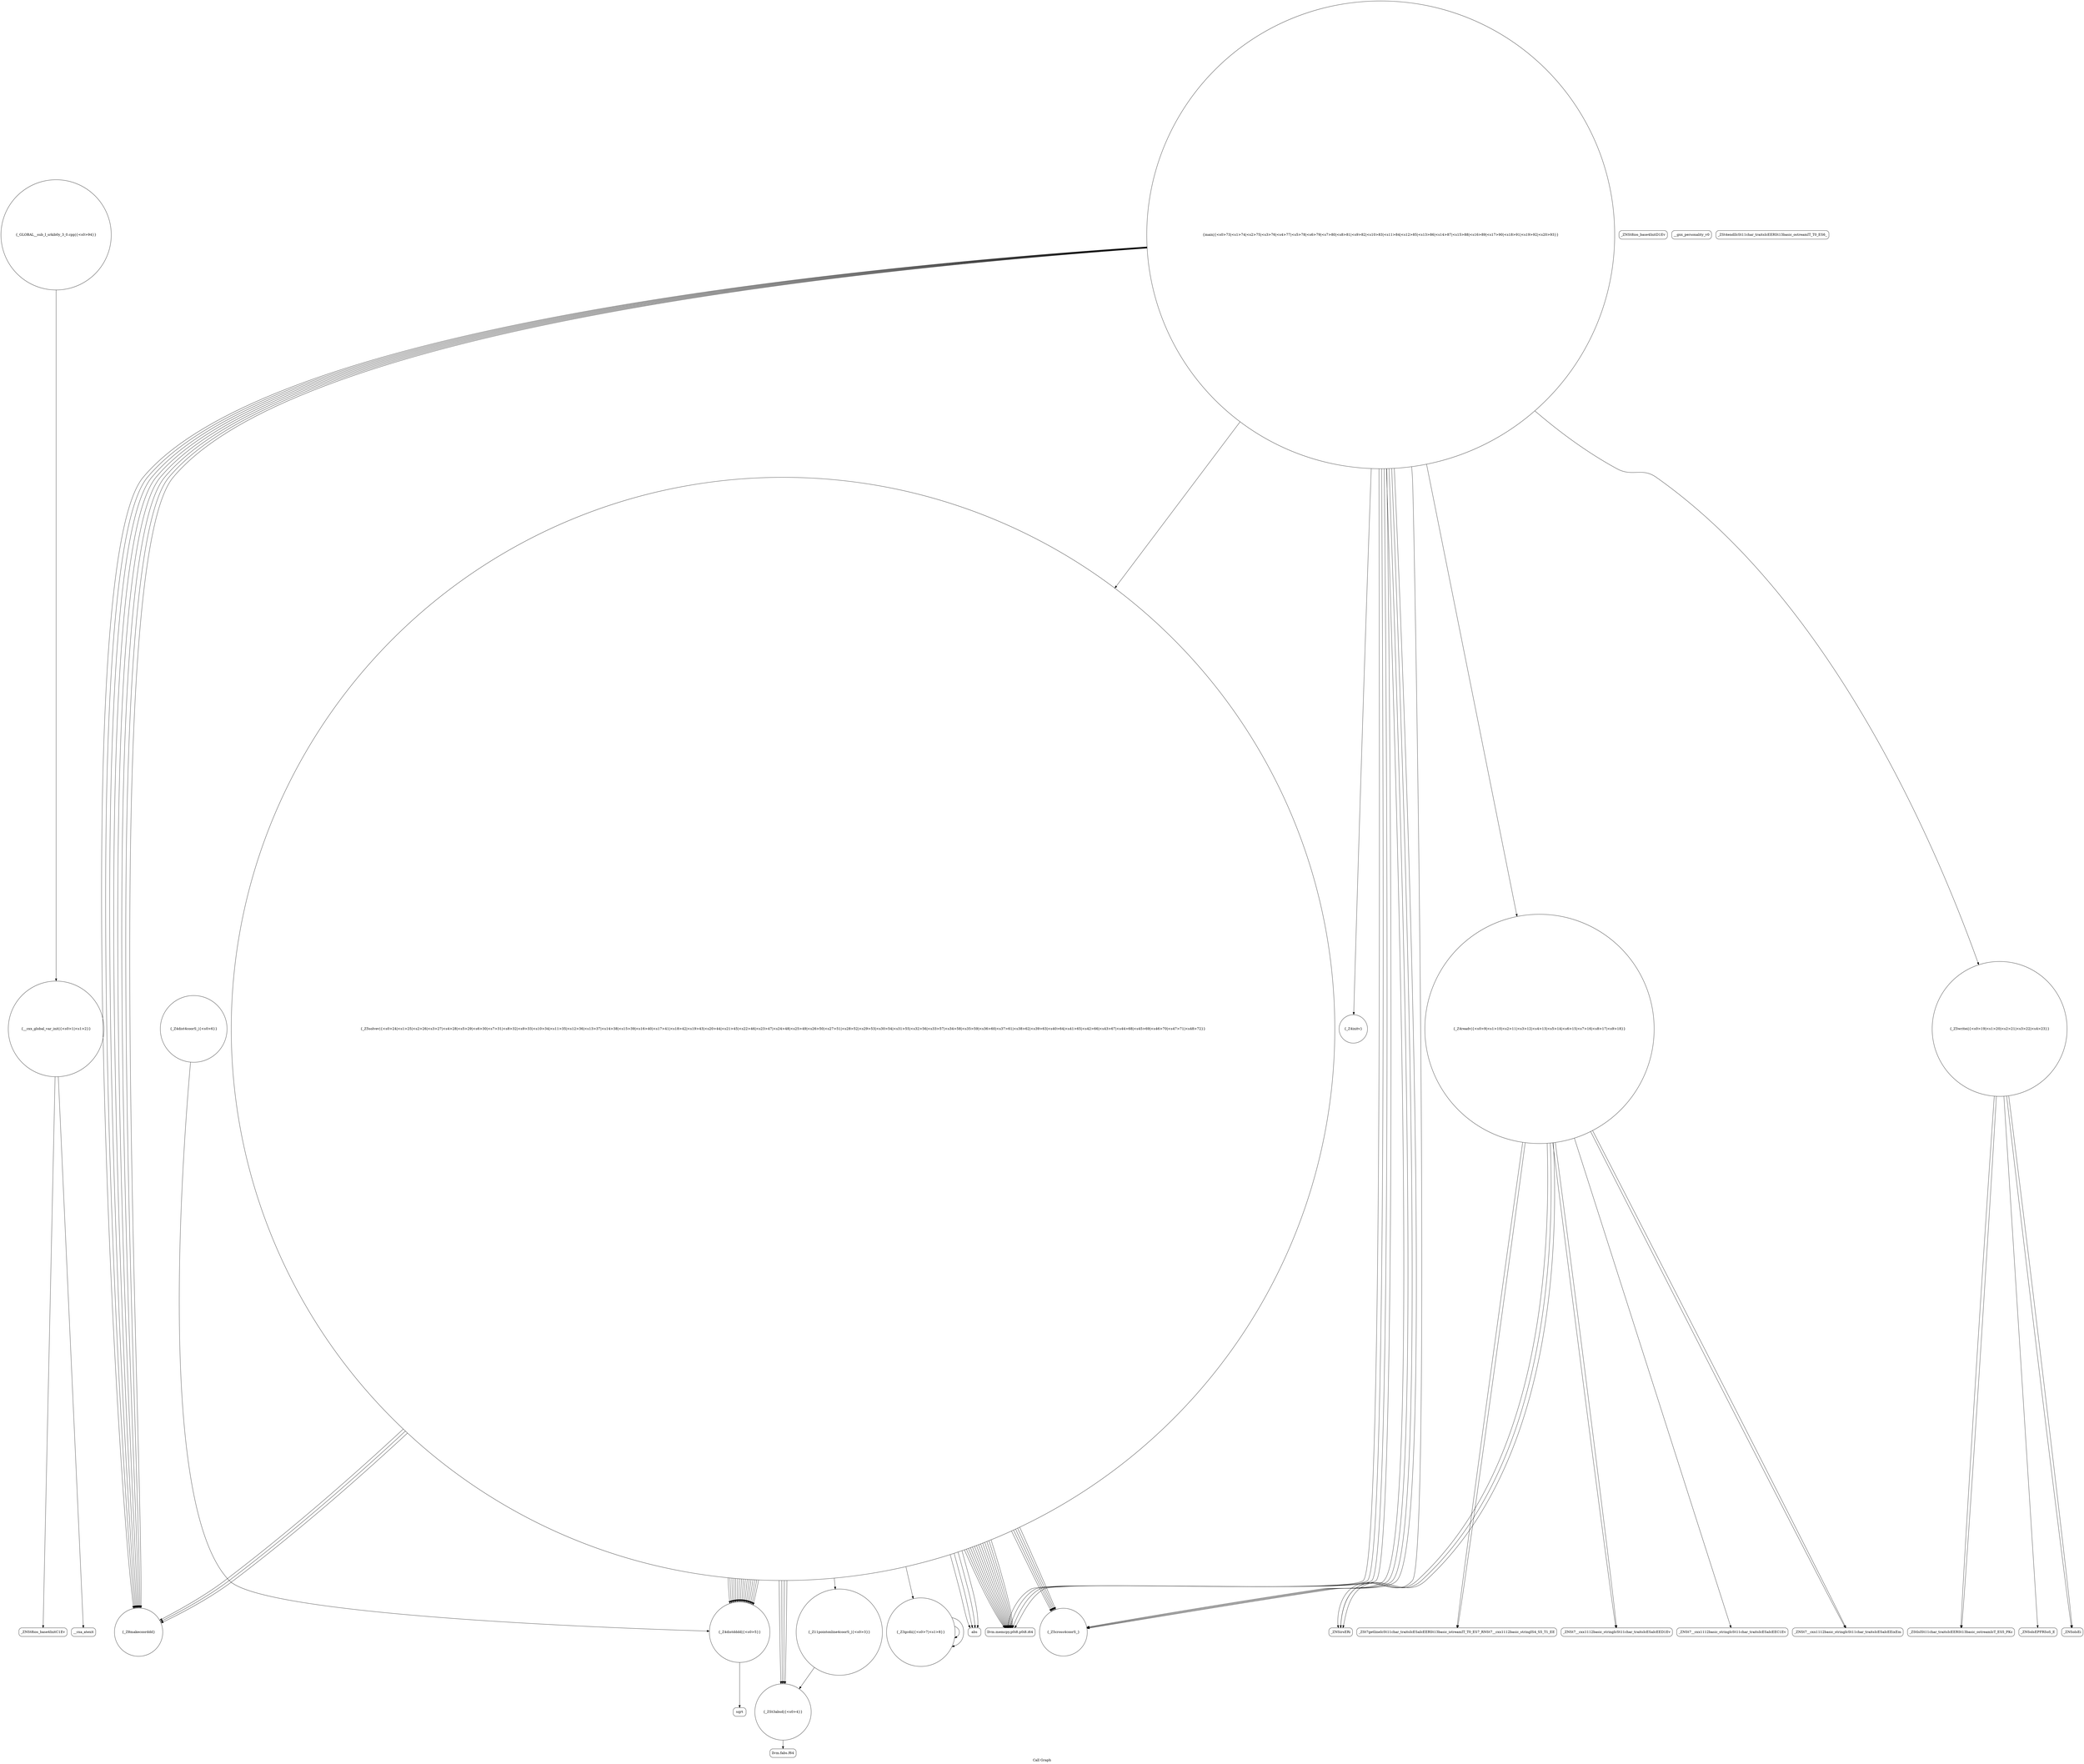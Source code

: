 digraph "Call Graph" {
	label="Call Graph";

	Node0x561ad3bc6ca0 [shape=record,shape=circle,label="{__cxx_global_var_init|{<s0>1|<s1>2}}"];
	Node0x561ad3bc6ca0:s0 -> Node0x561ad3bc6d20[color=black];
	Node0x561ad3bc6ca0:s1 -> Node0x561ad3d43310[color=black];
	Node0x561ad3d43e90 [shape=record,shape=Mrecord,label="{abs}"];
	Node0x561ad3d43510 [shape=record,shape=Mrecord,label="{sqrt}"];
	Node0x561ad3d43890 [shape=record,shape=Mrecord,label="{_ZNSt7__cxx1112basic_stringIcSt11char_traitsIcESaIcEEC1Ev}"];
	Node0x561ad3d43c10 [shape=record,shape=Mrecord,label="{_ZStlsISt11char_traitsIcEERSt13basic_ostreamIcT_ES5_PKc}"];
	Node0x561ad3d43290 [shape=record,shape=Mrecord,label="{_ZNSt8ios_base4InitD1Ev}"];
	Node0x561ad3d43f90 [shape=record,shape=circle,label="{main|{<s0>73|<s1>74|<s2>75|<s3>76|<s4>77|<s5>78|<s6>79|<s7>80|<s8>81|<s9>82|<s10>83|<s11>84|<s12>85|<s13>86|<s14>87|<s15>88|<s16>89|<s17>90|<s18>91|<s19>92|<s20>93}}"];
	Node0x561ad3d43f90:s0 -> Node0x561ad3d43610[color=black];
	Node0x561ad3d43f90:s1 -> Node0x561ad3d43610[color=black];
	Node0x561ad3d43f90:s2 -> Node0x561ad3d43690[color=black];
	Node0x561ad3d43f90:s3 -> Node0x561ad3d43f10[color=black];
	Node0x561ad3d43f90:s4 -> Node0x561ad3d43610[color=black];
	Node0x561ad3d43f90:s5 -> Node0x561ad3d43610[color=black];
	Node0x561ad3d43f90:s6 -> Node0x561ad3d43690[color=black];
	Node0x561ad3d43f90:s7 -> Node0x561ad3d43f10[color=black];
	Node0x561ad3d43f90:s8 -> Node0x561ad3d43610[color=black];
	Node0x561ad3d43f90:s9 -> Node0x561ad3d43610[color=black];
	Node0x561ad3d43f90:s10 -> Node0x561ad3d43690[color=black];
	Node0x561ad3d43f90:s11 -> Node0x561ad3d43f10[color=black];
	Node0x561ad3d43f90:s12 -> Node0x561ad3d43610[color=black];
	Node0x561ad3d43f90:s13 -> Node0x561ad3d43610[color=black];
	Node0x561ad3d43f90:s14 -> Node0x561ad3d43690[color=black];
	Node0x561ad3d43f90:s15 -> Node0x561ad3d43f10[color=black];
	Node0x561ad3d43f90:s16 -> Node0x561ad3d43910[color=black];
	Node0x561ad3d43f90:s17 -> Node0x561ad3d43790[color=black];
	Node0x561ad3d43f90:s18 -> Node0x561ad3d43810[color=black];
	Node0x561ad3d43f90:s19 -> Node0x561ad3d43e10[color=black];
	Node0x561ad3d43f90:s20 -> Node0x561ad3d43b90[color=black];
	Node0x561ad3d43610 [shape=record,shape=circle,label="{_Z8makecoorddd}"];
	Node0x561ad3d43990 [shape=record,shape=Mrecord,label="{__gxx_personality_v0}"];
	Node0x561ad3d43d10 [shape=record,shape=Mrecord,label="{_ZNSolsEPFRSoS_E}"];
	Node0x561ad3d43390 [shape=record,shape=circle,label="{_Z11pointonline4coorS_|{<s0>3}}"];
	Node0x561ad3d43390:s0 -> Node0x561ad3d43410[color=black];
	Node0x561ad3d44090 [shape=record,shape=circle,label="{_GLOBAL__sub_I_srkib0y_3_0.cpp|{<s0>94}}"];
	Node0x561ad3d44090:s0 -> Node0x561ad3bc6ca0[color=black];
	Node0x561ad3d43710 [shape=record,shape=circle,label="{_Z3gcdii|{<s0>7|<s1>8}}"];
	Node0x561ad3d43710:s0 -> Node0x561ad3d43710[color=black];
	Node0x561ad3d43710:s1 -> Node0x561ad3d43710[color=black];
	Node0x561ad3d43a90 [shape=record,shape=Mrecord,label="{_ZNSt7__cxx1112basic_stringIcSt11char_traitsIcESaIcEEixEm}"];
	Node0x561ad3d43e10 [shape=record,shape=circle,label="{_Z5solvev|{<s0>24|<s1>25|<s2>26|<s3>27|<s4>28|<s5>29|<s6>30|<s7>31|<s8>32|<s9>33|<s10>34|<s11>35|<s12>36|<s13>37|<s14>38|<s15>39|<s16>40|<s17>41|<s18>42|<s19>43|<s20>44|<s21>45|<s22>46|<s23>47|<s24>48|<s25>49|<s26>50|<s27>51|<s28>52|<s29>53|<s30>54|<s31>55|<s32>56|<s33>57|<s34>58|<s35>59|<s36>60|<s37>61|<s38>62|<s39>63|<s40>64|<s41>65|<s42>66|<s43>67|<s44>68|<s45>69|<s46>70|<s47>71|<s48>72}}"];
	Node0x561ad3d43e10:s0 -> Node0x561ad3d43e90[color=black];
	Node0x561ad3d43e10:s1 -> Node0x561ad3d43e90[color=black];
	Node0x561ad3d43e10:s2 -> Node0x561ad3d43e90[color=black];
	Node0x561ad3d43e10:s3 -> Node0x561ad3d43e90[color=black];
	Node0x561ad3d43e10:s4 -> Node0x561ad3d43710[color=black];
	Node0x561ad3d43e10:s5 -> Node0x561ad3d43610[color=black];
	Node0x561ad3d43e10:s6 -> Node0x561ad3d43610[color=black];
	Node0x561ad3d43e10:s7 -> Node0x561ad3d43690[color=black];
	Node0x561ad3d43e10:s8 -> Node0x561ad3d43f10[color=black];
	Node0x561ad3d43e10:s9 -> Node0x561ad3d43610[color=black];
	Node0x561ad3d43e10:s10 -> Node0x561ad3d43f10[color=black];
	Node0x561ad3d43e10:s11 -> Node0x561ad3d43390[color=black];
	Node0x561ad3d43e10:s12 -> Node0x561ad3d43490[color=black];
	Node0x561ad3d43e10:s13 -> Node0x561ad3d43f10[color=black];
	Node0x561ad3d43e10:s14 -> Node0x561ad3d43f10[color=black];
	Node0x561ad3d43e10:s15 -> Node0x561ad3d43690[color=black];
	Node0x561ad3d43e10:s16 -> Node0x561ad3d43f10[color=black];
	Node0x561ad3d43e10:s17 -> Node0x561ad3d43410[color=black];
	Node0x561ad3d43e10:s18 -> Node0x561ad3d43490[color=black];
	Node0x561ad3d43e10:s19 -> Node0x561ad3d43490[color=black];
	Node0x561ad3d43e10:s20 -> Node0x561ad3d43490[color=black];
	Node0x561ad3d43e10:s21 -> Node0x561ad3d43490[color=black];
	Node0x561ad3d43e10:s22 -> Node0x561ad3d43490[color=black];
	Node0x561ad3d43e10:s23 -> Node0x561ad3d43490[color=black];
	Node0x561ad3d43e10:s24 -> Node0x561ad3d43f10[color=black];
	Node0x561ad3d43e10:s25 -> Node0x561ad3d43f10[color=black];
	Node0x561ad3d43e10:s26 -> Node0x561ad3d43690[color=black];
	Node0x561ad3d43e10:s27 -> Node0x561ad3d43f10[color=black];
	Node0x561ad3d43e10:s28 -> Node0x561ad3d43410[color=black];
	Node0x561ad3d43e10:s29 -> Node0x561ad3d43490[color=black];
	Node0x561ad3d43e10:s30 -> Node0x561ad3d43490[color=black];
	Node0x561ad3d43e10:s31 -> Node0x561ad3d43490[color=black];
	Node0x561ad3d43e10:s32 -> Node0x561ad3d43490[color=black];
	Node0x561ad3d43e10:s33 -> Node0x561ad3d43490[color=black];
	Node0x561ad3d43e10:s34 -> Node0x561ad3d43490[color=black];
	Node0x561ad3d43e10:s35 -> Node0x561ad3d43f10[color=black];
	Node0x561ad3d43e10:s36 -> Node0x561ad3d43f10[color=black];
	Node0x561ad3d43e10:s37 -> Node0x561ad3d43690[color=black];
	Node0x561ad3d43e10:s38 -> Node0x561ad3d43f10[color=black];
	Node0x561ad3d43e10:s39 -> Node0x561ad3d43410[color=black];
	Node0x561ad3d43e10:s40 -> Node0x561ad3d43490[color=black];
	Node0x561ad3d43e10:s41 -> Node0x561ad3d43490[color=black];
	Node0x561ad3d43e10:s42 -> Node0x561ad3d43f10[color=black];
	Node0x561ad3d43e10:s43 -> Node0x561ad3d43f10[color=black];
	Node0x561ad3d43e10:s44 -> Node0x561ad3d43690[color=black];
	Node0x561ad3d43e10:s45 -> Node0x561ad3d43f10[color=black];
	Node0x561ad3d43e10:s46 -> Node0x561ad3d43410[color=black];
	Node0x561ad3d43e10:s47 -> Node0x561ad3d43490[color=black];
	Node0x561ad3d43e10:s48 -> Node0x561ad3d43490[color=black];
	Node0x561ad3d43490 [shape=record,shape=circle,label="{_Z4distdddd|{<s0>5}}"];
	Node0x561ad3d43490:s0 -> Node0x561ad3d43510[color=black];
	Node0x561ad3d43810 [shape=record,shape=circle,label="{_Z4readv|{<s0>9|<s1>10|<s2>11|<s3>12|<s4>13|<s5>14|<s6>15|<s7>16|<s8>17|<s9>18}}"];
	Node0x561ad3d43810:s0 -> Node0x561ad3d43890[color=black];
	Node0x561ad3d43810:s1 -> Node0x561ad3d43910[color=black];
	Node0x561ad3d43810:s2 -> Node0x561ad3d43910[color=black];
	Node0x561ad3d43810:s3 -> Node0x561ad3d43910[color=black];
	Node0x561ad3d43810:s4 -> Node0x561ad3d43a10[color=black];
	Node0x561ad3d43810:s5 -> Node0x561ad3d43a10[color=black];
	Node0x561ad3d43810:s6 -> Node0x561ad3d43a90[color=black];
	Node0x561ad3d43810:s7 -> Node0x561ad3d43b10[color=black];
	Node0x561ad3d43810:s8 -> Node0x561ad3d43a90[color=black];
	Node0x561ad3d43810:s9 -> Node0x561ad3d43b10[color=black];
	Node0x561ad3d43b90 [shape=record,shape=circle,label="{_Z5writei|{<s0>19|<s1>20|<s2>21|<s3>22|<s4>23}}"];
	Node0x561ad3d43b90:s0 -> Node0x561ad3d43c10[color=black];
	Node0x561ad3d43b90:s1 -> Node0x561ad3d43c90[color=black];
	Node0x561ad3d43b90:s2 -> Node0x561ad3d43c10[color=black];
	Node0x561ad3d43b90:s3 -> Node0x561ad3d43c90[color=black];
	Node0x561ad3d43b90:s4 -> Node0x561ad3d43d10[color=black];
	Node0x561ad3bc6d20 [shape=record,shape=Mrecord,label="{_ZNSt8ios_base4InitC1Ev}"];
	Node0x561ad3d43f10 [shape=record,shape=Mrecord,label="{llvm.memcpy.p0i8.p0i8.i64}"];
	Node0x561ad3d43590 [shape=record,shape=circle,label="{_Z4dist4coorS_|{<s0>6}}"];
	Node0x561ad3d43590:s0 -> Node0x561ad3d43490[color=black];
	Node0x561ad3d43910 [shape=record,shape=Mrecord,label="{_ZNSirsERi}"];
	Node0x561ad3d43c90 [shape=record,shape=Mrecord,label="{_ZNSolsEi}"];
	Node0x561ad3d43310 [shape=record,shape=Mrecord,label="{__cxa_atexit}"];
	Node0x561ad3d44010 [shape=record,shape=Mrecord,label="{llvm.fabs.f64}"];
	Node0x561ad3d43690 [shape=record,shape=circle,label="{_Z5cross4coorS_}"];
	Node0x561ad3d43a10 [shape=record,shape=Mrecord,label="{_ZSt7getlineIcSt11char_traitsIcESaIcEERSt13basic_istreamIT_T0_ES7_RNSt7__cxx1112basic_stringIS4_S5_T1_EE}"];
	Node0x561ad3d43d90 [shape=record,shape=Mrecord,label="{_ZSt4endlIcSt11char_traitsIcEERSt13basic_ostreamIT_T0_ES6_}"];
	Node0x561ad3d43410 [shape=record,shape=circle,label="{_ZSt3absd|{<s0>4}}"];
	Node0x561ad3d43410:s0 -> Node0x561ad3d44010[color=black];
	Node0x561ad3d43790 [shape=record,shape=circle,label="{_Z4initv}"];
	Node0x561ad3d43b10 [shape=record,shape=Mrecord,label="{_ZNSt7__cxx1112basic_stringIcSt11char_traitsIcESaIcEED1Ev}"];
}
